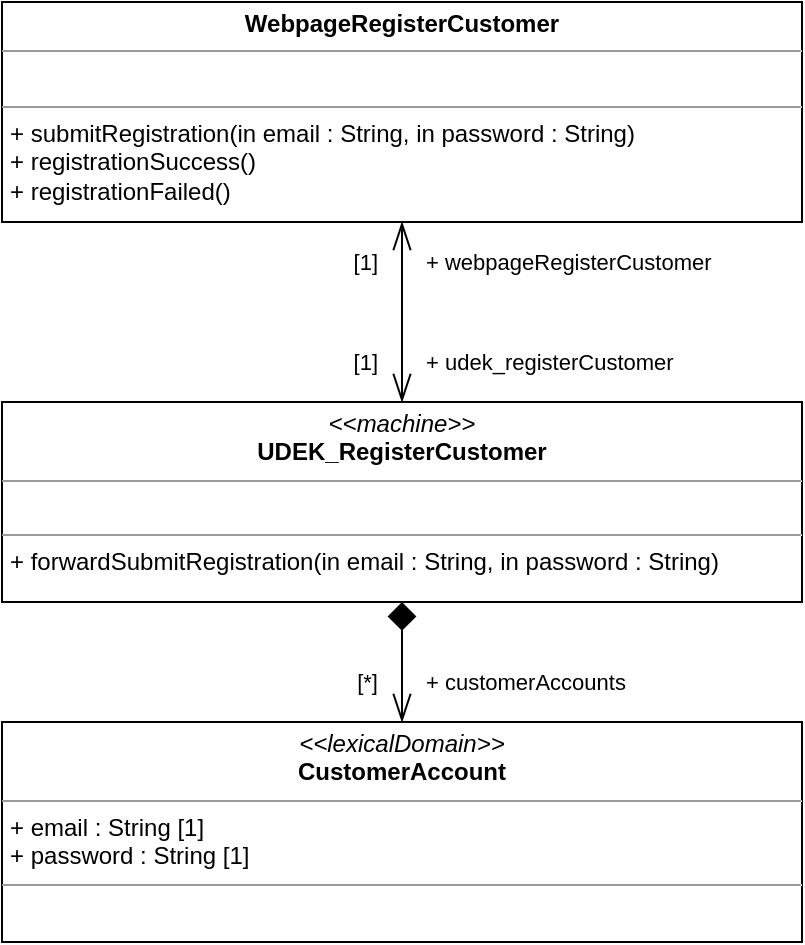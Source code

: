 <mxfile version="16.5.1" type="device"><diagram id="xipJ7WYbZSQ4OafRACD9" name="Page-1"><mxGraphModel dx="1102" dy="1025" grid="1" gridSize="10" guides="1" tooltips="1" connect="1" arrows="1" fold="1" page="1" pageScale="1" pageWidth="3300" pageHeight="2339" math="0" shadow="0"><root><mxCell id="0"/><mxCell id="1" parent="0"/><mxCell id="QIFVHsvpwOAZJeWu5MAw-4" style="rounded=0;orthogonalLoop=1;jettySize=auto;html=1;startArrow=openThin;startFill=0;endArrow=openThin;endFill=0;endSize=12;startSize=12;" parent="1" source="QIFVHsvpwOAZJeWu5MAw-1" target="QIFVHsvpwOAZJeWu5MAw-3" edge="1"><mxGeometry relative="1" as="geometry"/></mxCell><mxCell id="QIFVHsvpwOAZJeWu5MAw-10" style="edgeStyle=none;shape=connector;rounded=0;orthogonalLoop=1;jettySize=auto;html=1;labelBackgroundColor=default;fontFamily=Helvetica;fontSize=11;fontColor=default;startArrow=diamond;startFill=1;endArrow=openThin;endFill=0;startSize=12;endSize=12;strokeColor=default;" parent="1" source="QIFVHsvpwOAZJeWu5MAw-1" target="QIFVHsvpwOAZJeWu5MAw-7" edge="1"><mxGeometry relative="1" as="geometry"/></mxCell><mxCell id="QIFVHsvpwOAZJeWu5MAw-1" value="&lt;p style=&quot;margin: 0px ; margin-top: 4px ; text-align: center&quot;&gt;&lt;i&gt;&amp;lt;&amp;lt;machine&amp;gt;&amp;gt;&lt;/i&gt;&lt;br&gt;&lt;b&gt;UDEK_RegisterCustomer&lt;/b&gt;&lt;/p&gt;&lt;hr size=&quot;1&quot;&gt;&lt;p style=&quot;margin: 0px ; margin-left: 4px&quot;&gt;&lt;br&gt;&lt;/p&gt;&lt;hr size=&quot;1&quot;&gt;&lt;p style=&quot;margin: 0px ; margin-left: 4px&quot;&gt;+ forwardSubmitRegistration(in email : String, in password : String)&lt;br&gt;&lt;/p&gt;" style="verticalAlign=top;align=left;overflow=fill;fontSize=12;fontFamily=Helvetica;html=1;rounded=0;shadow=0;glass=0;comic=0;sketch=0;pointerEvents=1;fontColor=default;gradientColor=none;container=0;" parent="1" vertex="1"><mxGeometry x="280" y="240" width="400" height="100" as="geometry"/></mxCell><mxCell id="QIFVHsvpwOAZJeWu5MAw-3" value="&lt;p style=&quot;margin: 0px ; margin-top: 4px ; text-align: center&quot;&gt;&lt;b&gt;WebpageRegisterCustomer&lt;/b&gt;&lt;/p&gt;&lt;hr size=&quot;1&quot;&gt;&lt;p style=&quot;margin: 0px ; margin-left: 4px&quot;&gt;&lt;br&gt;&lt;/p&gt;&lt;hr size=&quot;1&quot;&gt;&lt;p style=&quot;margin: 0px ; margin-left: 4px&quot;&gt;+ submitRegistration(in email : String, in password : String)&lt;/p&gt;&lt;p style=&quot;margin: 0px ; margin-left: 4px&quot;&gt;+ registrationSuccess()&lt;/p&gt;&lt;p style=&quot;margin: 0px ; margin-left: 4px&quot;&gt;+ registrationFailed()&lt;/p&gt;" style="verticalAlign=top;align=left;overflow=fill;fontSize=12;fontFamily=Helvetica;html=1;" parent="1" vertex="1"><mxGeometry x="280" y="40" width="400" height="110" as="geometry"/></mxCell><mxCell id="QIFVHsvpwOAZJeWu5MAw-5" value="[1]" style="text;html=1;strokeColor=none;fillColor=none;align=right;verticalAlign=middle;whiteSpace=wrap;rounded=0;fontFamily=Helvetica;fontSize=11;fontColor=default;" parent="1" vertex="1"><mxGeometry x="450" y="160" width="20" height="20" as="geometry"/></mxCell><mxCell id="QIFVHsvpwOAZJeWu5MAw-6" value="+ webpageRegisterCustomer" style="text;html=1;strokeColor=none;fillColor=none;align=left;verticalAlign=middle;whiteSpace=wrap;rounded=0;fontFamily=Helvetica;fontSize=11;fontColor=default;" parent="1" vertex="1"><mxGeometry x="490" y="160" width="180" height="20" as="geometry"/></mxCell><mxCell id="QIFVHsvpwOAZJeWu5MAw-7" value="&lt;p style=&quot;margin: 0px ; margin-top: 4px ; text-align: center&quot;&gt;&lt;i&gt;&amp;lt;&amp;lt;lexicalDomain&amp;gt;&amp;gt;&lt;/i&gt;&lt;br&gt;&lt;b&gt;CustomerAccount&lt;/b&gt;&lt;/p&gt;&lt;hr size=&quot;1&quot;&gt;&lt;p style=&quot;margin: 0px 0px 0px 4px&quot;&gt;+ email : String [1]&lt;br&gt;&lt;/p&gt;&lt;p style=&quot;margin: 0px 0px 0px 4px&quot;&gt;+ password : String [1]&lt;/p&gt;&lt;hr size=&quot;1&quot;&gt;&lt;p style=&quot;margin: 0px ; margin-left: 4px&quot;&gt;&lt;br&gt;&lt;/p&gt;" style="verticalAlign=top;align=left;overflow=fill;fontSize=12;fontFamily=Helvetica;html=1;rounded=0;shadow=0;glass=0;comic=0;sketch=0;pointerEvents=1;fontColor=default;gradientColor=none;container=0;" parent="1" vertex="1"><mxGeometry x="280" y="400" width="400" height="110" as="geometry"/></mxCell><mxCell id="QIFVHsvpwOAZJeWu5MAw-8" value="[1]" style="text;html=1;strokeColor=none;fillColor=none;align=right;verticalAlign=middle;whiteSpace=wrap;rounded=0;fontFamily=Helvetica;fontSize=11;fontColor=default;" parent="1" vertex="1"><mxGeometry x="450" y="210" width="20" height="20" as="geometry"/></mxCell><mxCell id="QIFVHsvpwOAZJeWu5MAw-9" value="+ udek_registerCustomer" style="text;html=1;strokeColor=none;fillColor=none;align=left;verticalAlign=middle;whiteSpace=wrap;rounded=0;fontFamily=Helvetica;fontSize=11;fontColor=default;" parent="1" vertex="1"><mxGeometry x="490" y="210" width="180" height="20" as="geometry"/></mxCell><mxCell id="QIFVHsvpwOAZJeWu5MAw-11" value="[*]" style="text;html=1;strokeColor=none;fillColor=none;align=right;verticalAlign=middle;whiteSpace=wrap;rounded=0;fontFamily=Helvetica;fontSize=11;fontColor=default;" parent="1" vertex="1"><mxGeometry x="450" y="370" width="20" height="20" as="geometry"/></mxCell><mxCell id="QIFVHsvpwOAZJeWu5MAw-12" value="+ customerAccounts" style="text;html=1;strokeColor=none;fillColor=none;align=left;verticalAlign=middle;whiteSpace=wrap;rounded=0;fontFamily=Helvetica;fontSize=11;fontColor=default;" parent="1" vertex="1"><mxGeometry x="490" y="370" width="180" height="20" as="geometry"/></mxCell></root></mxGraphModel></diagram></mxfile>